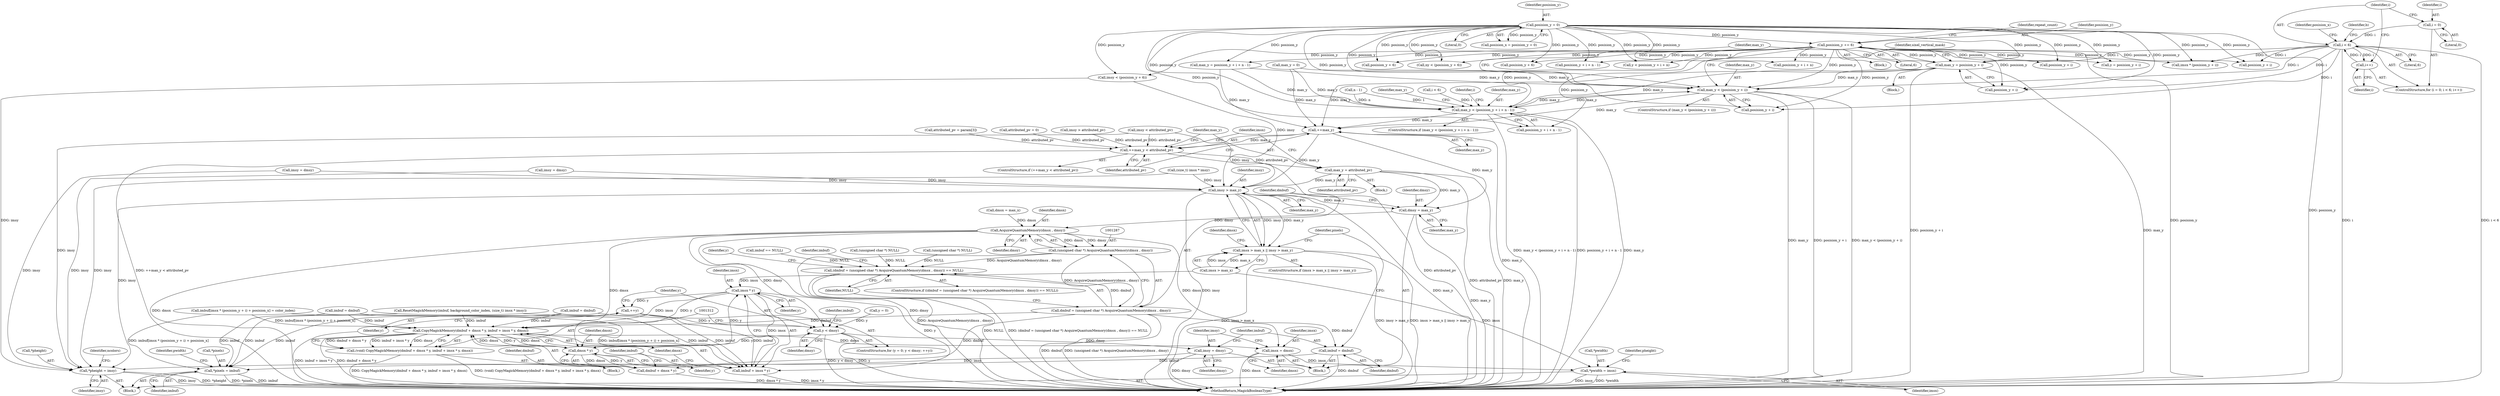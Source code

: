 digraph "0_ImageMagick_10b3823a7619ed22d42764733eb052c4159bc8c1_2@integer" {
"1001102" [label="(Call,max_y = posision_y + i)"];
"1000165" [label="(Call,posision_y = 0)"];
"1000886" [label="(Call,posision_y += 6)"];
"1001063" [label="(Call,i < 6)"];
"1001060" [label="(Call,i = 0)"];
"1001066" [label="(Call,i++)"];
"1001096" [label="(Call,max_y < (posision_y + i))"];
"1001207" [label="(Call,max_y < (posision_y + i + n - 1))"];
"1001260" [label="(Call,++max_y)"];
"1001259" [label="(Call,++max_y < attributed_pv)"];
"1001264" [label="(Call,max_y = attributed_pv)"];
"1001272" [label="(Call,imsy > max_y)"];
"1001268" [label="(Call,imsx > max_x || imsy > max_y)"];
"1001279" [label="(Call,dmsy = max_y)"];
"1001288" [label="(Call,AcquireQuantumMemory(dmsx , dmsy))"];
"1001286" [label="(Call,(unsigned char *) AcquireQuantumMemory(dmsx , dmsy))"];
"1001283" [label="(Call,(dmbuf = (unsigned char *) AcquireQuantumMemory(dmsx , dmsy)) == NULL)"];
"1001284" [label="(Call,dmbuf = (unsigned char *) AcquireQuantumMemory(dmsx , dmsy))"];
"1001313" [label="(Call,CopyMagickMemory(dmbuf + dmsx * y, imbuf + imsx * y, dmsx))"];
"1001311" [label="(Call,(void) CopyMagickMemory(dmbuf + dmsx * y, imbuf + imsx * y, dmsx))"];
"1001316" [label="(Call,dmsx * y)"];
"1001314" [label="(Call,dmbuf + dmsx * y)"];
"1001321" [label="(Call,imsx * y)"];
"1001308" [label="(Call,++y)"];
"1001305" [label="(Call,y < dmsy)"];
"1001334" [label="(Call,imsy = dmsy)"];
"1001348" [label="(Call,*pheight = imsy)"];
"1001319" [label="(Call,imbuf + imsx * y)"];
"1001331" [label="(Call,imsx = dmsx)"];
"1001344" [label="(Call,*pwidth = imsx)"];
"1001337" [label="(Call,imbuf = dmbuf)"];
"1001340" [label="(Call,*pixels = imbuf)"];
"1001264" [label="(Call,max_y = attributed_pv)"];
"1001076" [label="(Call,imbuf[imsx * (posision_y + i) + posision_x] = color_index)"];
"1001347" [label="(Identifier,imsx)"];
"1001348" [label="(Call,*pheight = imsy)"];
"1000165" [label="(Call,posision_y = 0)"];
"1001060" [label="(Call,i = 0)"];
"1001306" [label="(Identifier,y)"];
"1001062" [label="(Literal,0)"];
"1001324" [label="(Identifier,dmsx)"];
"1001065" [label="(Literal,6)"];
"1001263" [label="(Block,)"];
"1001258" [label="(ControlStructure,if (++max_y < attributed_pv))"];
"1001265" [label="(Identifier,max_y)"];
"1001267" [label="(ControlStructure,if (imsx > max_x || imsy > max_y))"];
"1001307" [label="(Identifier,dmsy)"];
"1001313" [label="(Call,CopyMagickMemory(dmbuf + dmsx * y, imbuf + imsx * y, dmsx))"];
"1001323" [label="(Identifier,y)"];
"1001331" [label="(Call,imsx = dmsx)"];
"1001310" [label="(Block,)"];
"1001302" [label="(Call,y = 0)"];
"1001283" [label="(Call,(dmbuf = (unsigned char *) AcquireQuantumMemory(dmsx , dmsy)) == NULL)"];
"1001315" [label="(Identifier,dmbuf)"];
"1001207" [label="(Call,max_y < (posision_y + i + n - 1))"];
"1001166" [label="(Call,y < posision_y + i + n)"];
"1001301" [label="(ControlStructure,for (y = 0; y < dmsy; ++y))"];
"1001266" [label="(Identifier,attributed_pv)"];
"1001346" [label="(Identifier,pwidth)"];
"1001274" [label="(Identifier,max_y)"];
"1001289" [label="(Identifier,dmsx)"];
"1001277" [label="(Identifier,dmsx)"];
"1001262" [label="(Identifier,attributed_pv)"];
"1001284" [label="(Call,dmbuf = (unsigned char *) AcquireQuantumMemory(dmsx , dmsy))"];
"1000890" [label="(Identifier,repeat_count)"];
"1000556" [label="(Call,attributed_pv = param[3])"];
"1000320" [label="(Call,(size_t) imsx * imsy)"];
"1000886" [label="(Call,posision_y += 6)"];
"1000181" [label="(Call,attributed_pv = 0)"];
"1001067" [label="(Identifier,i)"];
"1001344" [label="(Call,*pwidth = imsx)"];
"1001288" [label="(Call,AcquireQuantumMemory(dmsx , dmsy))"];
"1001276" [label="(Call,dmsx = max_x)"];
"1001101" [label="(Block,)"];
"1001096" [label="(Call,max_y < (posision_y + i))"];
"1001209" [label="(Call,posision_y + i + n - 1)"];
"1001024" [label="(Call,imbuf = dmbuf)"];
"1001080" [label="(Call,imsx * (posision_y + i))"];
"1001309" [label="(Identifier,y)"];
"1001350" [label="(Identifier,pheight)"];
"1001340" [label="(Call,*pixels = imbuf)"];
"1001308" [label="(Call,++y)"];
"1001279" [label="(Call,dmsy = max_y)"];
"1001061" [label="(Identifier,i)"];
"1000170" [label="(Call,max_y = 0)"];
"1001059" [label="(ControlStructure,for (i = 0; i < 6; i++))"];
"1001163" [label="(Call,posision_y + i)"];
"1000610" [label="(Call,(unsigned char *) NULL)"];
"1001097" [label="(Identifier,max_y)"];
"1001303" [label="(Identifier,y)"];
"1001320" [label="(Identifier,imbuf)"];
"1000166" [label="(Identifier,posision_y)"];
"1001339" [label="(Identifier,dmbuf)"];
"1001316" [label="(Call,dmsx * y)"];
"1001280" [label="(Identifier,dmsy)"];
"1001206" [label="(ControlStructure,if (max_y < (posision_y + i + n - 1)))"];
"1001261" [label="(Identifier,max_y)"];
"1001319" [label="(Call,imbuf + imsx * y)"];
"1001108" [label="(Identifier,sixel_vertical_mask)"];
"1000911" [label="(Call,imsy < (posision_y + 6))"];
"1001326" [label="(Identifier,imbuf)"];
"1000887" [label="(Identifier,posision_y)"];
"1001103" [label="(Identifier,max_y)"];
"1001333" [label="(Identifier,dmsx)"];
"1001332" [label="(Identifier,imsx)"];
"1001102" [label="(Call,max_y = posision_y + i)"];
"1001098" [label="(Call,posision_y + i)"];
"1000580" [label="(Call,imsy < attributed_pv)"];
"1001104" [label="(Call,posision_y + i)"];
"1001343" [label="(Identifier,imbuf)"];
"1001066" [label="(Call,i++)"];
"1001282" [label="(ControlStructure,if ((dmbuf = (unsigned char *) AcquireQuantumMemory(dmsx , dmsy)) == NULL))"];
"1001342" [label="(Identifier,pixels)"];
"1001338" [label="(Identifier,imbuf)"];
"1001314" [label="(Call,dmbuf + dmsx * y)"];
"1001286" [label="(Call,(unsigned char *) AcquireQuantumMemory(dmsx , dmsy))"];
"1000667" [label="(Call,imsy = dmsy)"];
"1001305" [label="(Call,y < dmsy)"];
"1001341" [label="(Call,*pixels)"];
"1000595" [label="(Call,imsy > attributed_pv)"];
"1001161" [label="(Call,y = posision_y + i)"];
"1001111" [label="(Identifier,posision_x)"];
"1001354" [label="(Identifier,ncolors)"];
"1001322" [label="(Identifier,imsx)"];
"1000131" [label="(Block,)"];
"1001219" [label="(Call,posision_y + i + n - 1)"];
"1001269" [label="(Call,imsx > max_x)"];
"1001217" [label="(Call,max_y = posision_y + i + n - 1)"];
"1001168" [label="(Call,posision_y + i + n)"];
"1001275" [label="(Block,)"];
"1001281" [label="(Identifier,max_y)"];
"1001311" [label="(Call,(void) CopyMagickMemory(dmbuf + dmsx * y, imbuf + imsx * y, dmsx))"];
"1001213" [label="(Call,n - 1)"];
"1001272" [label="(Call,imsy > max_y)"];
"1000207" [label="(Call,imbuf == NULL)"];
"1001273" [label="(Identifier,imsy)"];
"1001294" [label="(Identifier,imbuf)"];
"1001063" [label="(Call,i < 6)"];
"1001064" [label="(Identifier,i)"];
"1001345" [label="(Call,*pwidth)"];
"1001082" [label="(Call,posision_y + i)"];
"1000167" [label="(Literal,0)"];
"1001021" [label="(Call,imsy = dmsy)"];
"1001317" [label="(Identifier,dmsx)"];
"1000317" [label="(Call,ResetMagickMemory(imbuf, background_color_index, (size_t) imsx * imsy))"];
"1001336" [label="(Identifier,dmsy)"];
"1001218" [label="(Identifier,max_y)"];
"1000913" [label="(Call,posision_y + 6)"];
"1001290" [label="(Identifier,dmsy)"];
"1001260" [label="(Call,++max_y)"];
"1001072" [label="(Identifier,b)"];
"1000964" [label="(Call,(unsigned char *) NULL)"];
"1000936" [label="(Call,ny < (posision_y + 6))"];
"1001270" [label="(Identifier,imsx)"];
"1001291" [label="(Identifier,NULL)"];
"1000163" [label="(Call,posision_x = posision_y = 0)"];
"1001438" [label="(MethodReturn,MagickBooleanType)"];
"1001335" [label="(Identifier,imsy)"];
"1001349" [label="(Call,*pheight)"];
"1000880" [label="(Block,)"];
"1000888" [label="(Literal,6)"];
"1001119" [label="(Call,i < 6)"];
"1001227" [label="(Identifier,i)"];
"1001208" [label="(Identifier,max_y)"];
"1001285" [label="(Identifier,dmbuf)"];
"1001259" [label="(Call,++max_y < attributed_pv)"];
"1001095" [label="(ControlStructure,if (max_y < (posision_y + i)))"];
"1001337" [label="(Call,imbuf = dmbuf)"];
"1001351" [label="(Identifier,imsy)"];
"1001268" [label="(Call,imsx > max_x || imsy > max_y)"];
"1001318" [label="(Identifier,y)"];
"1001334" [label="(Call,imsy = dmsy)"];
"1000938" [label="(Call,posision_y + 6)"];
"1000670" [label="(Call,imbuf = dmbuf)"];
"1001321" [label="(Call,imsx * y)"];
"1001102" -> "1001101"  [label="AST: "];
"1001102" -> "1001104"  [label="CFG: "];
"1001103" -> "1001102"  [label="AST: "];
"1001104" -> "1001102"  [label="AST: "];
"1001108" -> "1001102"  [label="CFG: "];
"1001102" -> "1001438"  [label="DDG: posision_y + i"];
"1001102" -> "1001438"  [label="DDG: max_y"];
"1001102" -> "1001096"  [label="DDG: max_y"];
"1000165" -> "1001102"  [label="DDG: posision_y"];
"1000886" -> "1001102"  [label="DDG: posision_y"];
"1001063" -> "1001102"  [label="DDG: i"];
"1001102" -> "1001207"  [label="DDG: max_y"];
"1001102" -> "1001260"  [label="DDG: max_y"];
"1000165" -> "1000163"  [label="AST: "];
"1000165" -> "1000167"  [label="CFG: "];
"1000166" -> "1000165"  [label="AST: "];
"1000167" -> "1000165"  [label="AST: "];
"1000163" -> "1000165"  [label="CFG: "];
"1000165" -> "1001438"  [label="DDG: posision_y"];
"1000165" -> "1000163"  [label="DDG: posision_y"];
"1000165" -> "1000886"  [label="DDG: posision_y"];
"1000165" -> "1000911"  [label="DDG: posision_y"];
"1000165" -> "1000913"  [label="DDG: posision_y"];
"1000165" -> "1000936"  [label="DDG: posision_y"];
"1000165" -> "1000938"  [label="DDG: posision_y"];
"1000165" -> "1001080"  [label="DDG: posision_y"];
"1000165" -> "1001082"  [label="DDG: posision_y"];
"1000165" -> "1001096"  [label="DDG: posision_y"];
"1000165" -> "1001098"  [label="DDG: posision_y"];
"1000165" -> "1001104"  [label="DDG: posision_y"];
"1000165" -> "1001161"  [label="DDG: posision_y"];
"1000165" -> "1001163"  [label="DDG: posision_y"];
"1000165" -> "1001166"  [label="DDG: posision_y"];
"1000165" -> "1001168"  [label="DDG: posision_y"];
"1000165" -> "1001207"  [label="DDG: posision_y"];
"1000165" -> "1001209"  [label="DDG: posision_y"];
"1000165" -> "1001217"  [label="DDG: posision_y"];
"1000165" -> "1001219"  [label="DDG: posision_y"];
"1000886" -> "1000880"  [label="AST: "];
"1000886" -> "1000888"  [label="CFG: "];
"1000887" -> "1000886"  [label="AST: "];
"1000888" -> "1000886"  [label="AST: "];
"1000890" -> "1000886"  [label="CFG: "];
"1000886" -> "1001438"  [label="DDG: posision_y"];
"1000886" -> "1000911"  [label="DDG: posision_y"];
"1000886" -> "1000913"  [label="DDG: posision_y"];
"1000886" -> "1000936"  [label="DDG: posision_y"];
"1000886" -> "1000938"  [label="DDG: posision_y"];
"1000886" -> "1001080"  [label="DDG: posision_y"];
"1000886" -> "1001082"  [label="DDG: posision_y"];
"1000886" -> "1001096"  [label="DDG: posision_y"];
"1000886" -> "1001098"  [label="DDG: posision_y"];
"1000886" -> "1001104"  [label="DDG: posision_y"];
"1000886" -> "1001161"  [label="DDG: posision_y"];
"1000886" -> "1001163"  [label="DDG: posision_y"];
"1000886" -> "1001166"  [label="DDG: posision_y"];
"1000886" -> "1001168"  [label="DDG: posision_y"];
"1000886" -> "1001207"  [label="DDG: posision_y"];
"1000886" -> "1001209"  [label="DDG: posision_y"];
"1000886" -> "1001217"  [label="DDG: posision_y"];
"1000886" -> "1001219"  [label="DDG: posision_y"];
"1001063" -> "1001059"  [label="AST: "];
"1001063" -> "1001065"  [label="CFG: "];
"1001064" -> "1001063"  [label="AST: "];
"1001065" -> "1001063"  [label="AST: "];
"1001072" -> "1001063"  [label="CFG: "];
"1001111" -> "1001063"  [label="CFG: "];
"1001063" -> "1001438"  [label="DDG: i"];
"1001063" -> "1001438"  [label="DDG: i < 6"];
"1001060" -> "1001063"  [label="DDG: i"];
"1001066" -> "1001063"  [label="DDG: i"];
"1001063" -> "1001066"  [label="DDG: i"];
"1001063" -> "1001080"  [label="DDG: i"];
"1001063" -> "1001082"  [label="DDG: i"];
"1001063" -> "1001096"  [label="DDG: i"];
"1001063" -> "1001098"  [label="DDG: i"];
"1001063" -> "1001104"  [label="DDG: i"];
"1001060" -> "1001059"  [label="AST: "];
"1001060" -> "1001062"  [label="CFG: "];
"1001061" -> "1001060"  [label="AST: "];
"1001062" -> "1001060"  [label="AST: "];
"1001064" -> "1001060"  [label="CFG: "];
"1001066" -> "1001059"  [label="AST: "];
"1001066" -> "1001067"  [label="CFG: "];
"1001067" -> "1001066"  [label="AST: "];
"1001064" -> "1001066"  [label="CFG: "];
"1001096" -> "1001095"  [label="AST: "];
"1001096" -> "1001098"  [label="CFG: "];
"1001097" -> "1001096"  [label="AST: "];
"1001098" -> "1001096"  [label="AST: "];
"1001103" -> "1001096"  [label="CFG: "];
"1001108" -> "1001096"  [label="CFG: "];
"1001096" -> "1001438"  [label="DDG: max_y"];
"1001096" -> "1001438"  [label="DDG: posision_y + i"];
"1001096" -> "1001438"  [label="DDG: max_y < (posision_y + i)"];
"1001217" -> "1001096"  [label="DDG: max_y"];
"1001207" -> "1001096"  [label="DDG: max_y"];
"1000170" -> "1001096"  [label="DDG: max_y"];
"1001096" -> "1001207"  [label="DDG: max_y"];
"1001096" -> "1001260"  [label="DDG: max_y"];
"1001207" -> "1001206"  [label="AST: "];
"1001207" -> "1001209"  [label="CFG: "];
"1001208" -> "1001207"  [label="AST: "];
"1001209" -> "1001207"  [label="AST: "];
"1001218" -> "1001207"  [label="CFG: "];
"1001227" -> "1001207"  [label="CFG: "];
"1001207" -> "1001438"  [label="DDG: posision_y + i + n - 1"];
"1001207" -> "1001438"  [label="DDG: max_y"];
"1001207" -> "1001438"  [label="DDG: max_y < (posision_y + i + n - 1)"];
"1001217" -> "1001207"  [label="DDG: max_y"];
"1000170" -> "1001207"  [label="DDG: max_y"];
"1001119" -> "1001207"  [label="DDG: i"];
"1001213" -> "1001207"  [label="DDG: n"];
"1001213" -> "1001207"  [label="DDG: 1"];
"1001207" -> "1001260"  [label="DDG: max_y"];
"1001260" -> "1001259"  [label="AST: "];
"1001260" -> "1001261"  [label="CFG: "];
"1001261" -> "1001260"  [label="AST: "];
"1001262" -> "1001260"  [label="CFG: "];
"1001260" -> "1001438"  [label="DDG: max_y"];
"1001260" -> "1001259"  [label="DDG: max_y"];
"1001217" -> "1001260"  [label="DDG: max_y"];
"1000170" -> "1001260"  [label="DDG: max_y"];
"1001260" -> "1001272"  [label="DDG: max_y"];
"1001260" -> "1001279"  [label="DDG: max_y"];
"1001259" -> "1001258"  [label="AST: "];
"1001259" -> "1001262"  [label="CFG: "];
"1001262" -> "1001259"  [label="AST: "];
"1001265" -> "1001259"  [label="CFG: "];
"1001270" -> "1001259"  [label="CFG: "];
"1001259" -> "1001438"  [label="DDG: attributed_pv"];
"1001259" -> "1001438"  [label="DDG: ++max_y < attributed_pv"];
"1000181" -> "1001259"  [label="DDG: attributed_pv"];
"1000556" -> "1001259"  [label="DDG: attributed_pv"];
"1000580" -> "1001259"  [label="DDG: attributed_pv"];
"1000595" -> "1001259"  [label="DDG: attributed_pv"];
"1001259" -> "1001264"  [label="DDG: attributed_pv"];
"1001264" -> "1001263"  [label="AST: "];
"1001264" -> "1001266"  [label="CFG: "];
"1001265" -> "1001264"  [label="AST: "];
"1001266" -> "1001264"  [label="AST: "];
"1001270" -> "1001264"  [label="CFG: "];
"1001264" -> "1001438"  [label="DDG: max_y"];
"1001264" -> "1001438"  [label="DDG: attributed_pv"];
"1001264" -> "1001272"  [label="DDG: max_y"];
"1001264" -> "1001279"  [label="DDG: max_y"];
"1001272" -> "1001268"  [label="AST: "];
"1001272" -> "1001274"  [label="CFG: "];
"1001273" -> "1001272"  [label="AST: "];
"1001274" -> "1001272"  [label="AST: "];
"1001268" -> "1001272"  [label="CFG: "];
"1001272" -> "1001438"  [label="DDG: imsy"];
"1001272" -> "1001438"  [label="DDG: max_y"];
"1001272" -> "1001268"  [label="DDG: imsy"];
"1001272" -> "1001268"  [label="DDG: max_y"];
"1000667" -> "1001272"  [label="DDG: imsy"];
"1000580" -> "1001272"  [label="DDG: imsy"];
"1001021" -> "1001272"  [label="DDG: imsy"];
"1000911" -> "1001272"  [label="DDG: imsy"];
"1000320" -> "1001272"  [label="DDG: imsy"];
"1001272" -> "1001279"  [label="DDG: max_y"];
"1001272" -> "1001348"  [label="DDG: imsy"];
"1001268" -> "1001267"  [label="AST: "];
"1001268" -> "1001269"  [label="CFG: "];
"1001269" -> "1001268"  [label="AST: "];
"1001277" -> "1001268"  [label="CFG: "];
"1001342" -> "1001268"  [label="CFG: "];
"1001268" -> "1001438"  [label="DDG: imsx > max_x || imsy > max_y"];
"1001268" -> "1001438"  [label="DDG: imsy > max_y"];
"1001268" -> "1001438"  [label="DDG: imsx > max_x"];
"1001269" -> "1001268"  [label="DDG: imsx"];
"1001269" -> "1001268"  [label="DDG: max_x"];
"1001279" -> "1001275"  [label="AST: "];
"1001279" -> "1001281"  [label="CFG: "];
"1001280" -> "1001279"  [label="AST: "];
"1001281" -> "1001279"  [label="AST: "];
"1001285" -> "1001279"  [label="CFG: "];
"1001279" -> "1001438"  [label="DDG: max_y"];
"1001279" -> "1001288"  [label="DDG: dmsy"];
"1001288" -> "1001286"  [label="AST: "];
"1001288" -> "1001290"  [label="CFG: "];
"1001289" -> "1001288"  [label="AST: "];
"1001290" -> "1001288"  [label="AST: "];
"1001286" -> "1001288"  [label="CFG: "];
"1001288" -> "1001438"  [label="DDG: dmsy"];
"1001288" -> "1001438"  [label="DDG: dmsx"];
"1001288" -> "1001286"  [label="DDG: dmsx"];
"1001288" -> "1001286"  [label="DDG: dmsy"];
"1001276" -> "1001288"  [label="DDG: dmsx"];
"1001288" -> "1001305"  [label="DDG: dmsy"];
"1001288" -> "1001316"  [label="DDG: dmsx"];
"1001288" -> "1001331"  [label="DDG: dmsx"];
"1001286" -> "1001284"  [label="AST: "];
"1001287" -> "1001286"  [label="AST: "];
"1001284" -> "1001286"  [label="CFG: "];
"1001286" -> "1001438"  [label="DDG: AcquireQuantumMemory(dmsx , dmsy)"];
"1001286" -> "1001283"  [label="DDG: AcquireQuantumMemory(dmsx , dmsy)"];
"1001286" -> "1001284"  [label="DDG: AcquireQuantumMemory(dmsx , dmsy)"];
"1001283" -> "1001282"  [label="AST: "];
"1001283" -> "1001291"  [label="CFG: "];
"1001284" -> "1001283"  [label="AST: "];
"1001291" -> "1001283"  [label="AST: "];
"1001294" -> "1001283"  [label="CFG: "];
"1001303" -> "1001283"  [label="CFG: "];
"1001283" -> "1001438"  [label="DDG: (dmbuf = (unsigned char *) AcquireQuantumMemory(dmsx , dmsy)) == NULL"];
"1001283" -> "1001438"  [label="DDG: NULL"];
"1001284" -> "1001283"  [label="DDG: dmbuf"];
"1000207" -> "1001283"  [label="DDG: NULL"];
"1000964" -> "1001283"  [label="DDG: NULL"];
"1000610" -> "1001283"  [label="DDG: NULL"];
"1001285" -> "1001284"  [label="AST: "];
"1001291" -> "1001284"  [label="CFG: "];
"1001284" -> "1001438"  [label="DDG: (unsigned char *) AcquireQuantumMemory(dmsx , dmsy)"];
"1001284" -> "1001438"  [label="DDG: dmbuf"];
"1001284" -> "1001313"  [label="DDG: dmbuf"];
"1001284" -> "1001314"  [label="DDG: dmbuf"];
"1001284" -> "1001337"  [label="DDG: dmbuf"];
"1001313" -> "1001311"  [label="AST: "];
"1001313" -> "1001324"  [label="CFG: "];
"1001314" -> "1001313"  [label="AST: "];
"1001319" -> "1001313"  [label="AST: "];
"1001324" -> "1001313"  [label="AST: "];
"1001311" -> "1001313"  [label="CFG: "];
"1001313" -> "1001438"  [label="DDG: imbuf + imsx * y"];
"1001313" -> "1001438"  [label="DDG: dmbuf + dmsx * y"];
"1001313" -> "1001311"  [label="DDG: dmbuf + dmsx * y"];
"1001313" -> "1001311"  [label="DDG: imbuf + imsx * y"];
"1001313" -> "1001311"  [label="DDG: dmsx"];
"1001316" -> "1001313"  [label="DDG: dmsx"];
"1001316" -> "1001313"  [label="DDG: y"];
"1001313" -> "1001316"  [label="DDG: dmsx"];
"1000317" -> "1001313"  [label="DDG: imbuf"];
"1000670" -> "1001313"  [label="DDG: imbuf"];
"1001076" -> "1001313"  [label="DDG: imbuf[imsx * (posision_y + i) + posision_x]"];
"1001024" -> "1001313"  [label="DDG: imbuf"];
"1001321" -> "1001313"  [label="DDG: imsx"];
"1001321" -> "1001313"  [label="DDG: y"];
"1001313" -> "1001331"  [label="DDG: dmsx"];
"1001311" -> "1001310"  [label="AST: "];
"1001312" -> "1001311"  [label="AST: "];
"1001309" -> "1001311"  [label="CFG: "];
"1001311" -> "1001438"  [label="DDG: CopyMagickMemory(dmbuf + dmsx * y, imbuf + imsx * y, dmsx)"];
"1001311" -> "1001438"  [label="DDG: (void) CopyMagickMemory(dmbuf + dmsx * y, imbuf + imsx * y, dmsx)"];
"1001316" -> "1001314"  [label="AST: "];
"1001316" -> "1001318"  [label="CFG: "];
"1001317" -> "1001316"  [label="AST: "];
"1001318" -> "1001316"  [label="AST: "];
"1001314" -> "1001316"  [label="CFG: "];
"1001316" -> "1001314"  [label="DDG: dmsx"];
"1001316" -> "1001314"  [label="DDG: y"];
"1001305" -> "1001316"  [label="DDG: y"];
"1001316" -> "1001321"  [label="DDG: y"];
"1001315" -> "1001314"  [label="AST: "];
"1001320" -> "1001314"  [label="CFG: "];
"1001314" -> "1001438"  [label="DDG: dmsx * y"];
"1001321" -> "1001319"  [label="AST: "];
"1001321" -> "1001323"  [label="CFG: "];
"1001322" -> "1001321"  [label="AST: "];
"1001323" -> "1001321"  [label="AST: "];
"1001319" -> "1001321"  [label="CFG: "];
"1001321" -> "1001308"  [label="DDG: y"];
"1001321" -> "1001319"  [label="DDG: imsx"];
"1001321" -> "1001319"  [label="DDG: y"];
"1001269" -> "1001321"  [label="DDG: imsx"];
"1001308" -> "1001301"  [label="AST: "];
"1001308" -> "1001309"  [label="CFG: "];
"1001309" -> "1001308"  [label="AST: "];
"1001306" -> "1001308"  [label="CFG: "];
"1001308" -> "1001305"  [label="DDG: y"];
"1001305" -> "1001301"  [label="AST: "];
"1001305" -> "1001307"  [label="CFG: "];
"1001306" -> "1001305"  [label="AST: "];
"1001307" -> "1001305"  [label="AST: "];
"1001312" -> "1001305"  [label="CFG: "];
"1001326" -> "1001305"  [label="CFG: "];
"1001305" -> "1001438"  [label="DDG: y < dmsy"];
"1001305" -> "1001438"  [label="DDG: y"];
"1001302" -> "1001305"  [label="DDG: y"];
"1001305" -> "1001334"  [label="DDG: dmsy"];
"1001334" -> "1001275"  [label="AST: "];
"1001334" -> "1001336"  [label="CFG: "];
"1001335" -> "1001334"  [label="AST: "];
"1001336" -> "1001334"  [label="AST: "];
"1001338" -> "1001334"  [label="CFG: "];
"1001334" -> "1001438"  [label="DDG: dmsy"];
"1001334" -> "1001348"  [label="DDG: imsy"];
"1001348" -> "1000131"  [label="AST: "];
"1001348" -> "1001351"  [label="CFG: "];
"1001349" -> "1001348"  [label="AST: "];
"1001351" -> "1001348"  [label="AST: "];
"1001354" -> "1001348"  [label="CFG: "];
"1001348" -> "1001438"  [label="DDG: *pheight"];
"1001348" -> "1001438"  [label="DDG: imsy"];
"1000667" -> "1001348"  [label="DDG: imsy"];
"1000580" -> "1001348"  [label="DDG: imsy"];
"1001021" -> "1001348"  [label="DDG: imsy"];
"1000911" -> "1001348"  [label="DDG: imsy"];
"1000320" -> "1001348"  [label="DDG: imsy"];
"1001320" -> "1001319"  [label="AST: "];
"1001324" -> "1001319"  [label="CFG: "];
"1001319" -> "1001438"  [label="DDG: imsx * y"];
"1000317" -> "1001319"  [label="DDG: imbuf"];
"1000670" -> "1001319"  [label="DDG: imbuf"];
"1001076" -> "1001319"  [label="DDG: imbuf[imsx * (posision_y + i) + posision_x]"];
"1001024" -> "1001319"  [label="DDG: imbuf"];
"1001331" -> "1001275"  [label="AST: "];
"1001331" -> "1001333"  [label="CFG: "];
"1001332" -> "1001331"  [label="AST: "];
"1001333" -> "1001331"  [label="AST: "];
"1001335" -> "1001331"  [label="CFG: "];
"1001331" -> "1001438"  [label="DDG: dmsx"];
"1001331" -> "1001344"  [label="DDG: imsx"];
"1001344" -> "1000131"  [label="AST: "];
"1001344" -> "1001347"  [label="CFG: "];
"1001345" -> "1001344"  [label="AST: "];
"1001347" -> "1001344"  [label="AST: "];
"1001350" -> "1001344"  [label="CFG: "];
"1001344" -> "1001438"  [label="DDG: imsx"];
"1001344" -> "1001438"  [label="DDG: *pwidth"];
"1001269" -> "1001344"  [label="DDG: imsx"];
"1001337" -> "1001275"  [label="AST: "];
"1001337" -> "1001339"  [label="CFG: "];
"1001338" -> "1001337"  [label="AST: "];
"1001339" -> "1001337"  [label="AST: "];
"1001342" -> "1001337"  [label="CFG: "];
"1001337" -> "1001438"  [label="DDG: dmbuf"];
"1001337" -> "1001340"  [label="DDG: imbuf"];
"1001340" -> "1000131"  [label="AST: "];
"1001340" -> "1001343"  [label="CFG: "];
"1001341" -> "1001340"  [label="AST: "];
"1001343" -> "1001340"  [label="AST: "];
"1001346" -> "1001340"  [label="CFG: "];
"1001340" -> "1001438"  [label="DDG: *pixels"];
"1001340" -> "1001438"  [label="DDG: imbuf"];
"1000317" -> "1001340"  [label="DDG: imbuf"];
"1000670" -> "1001340"  [label="DDG: imbuf"];
"1001076" -> "1001340"  [label="DDG: imbuf[imsx * (posision_y + i) + posision_x]"];
"1001024" -> "1001340"  [label="DDG: imbuf"];
}

